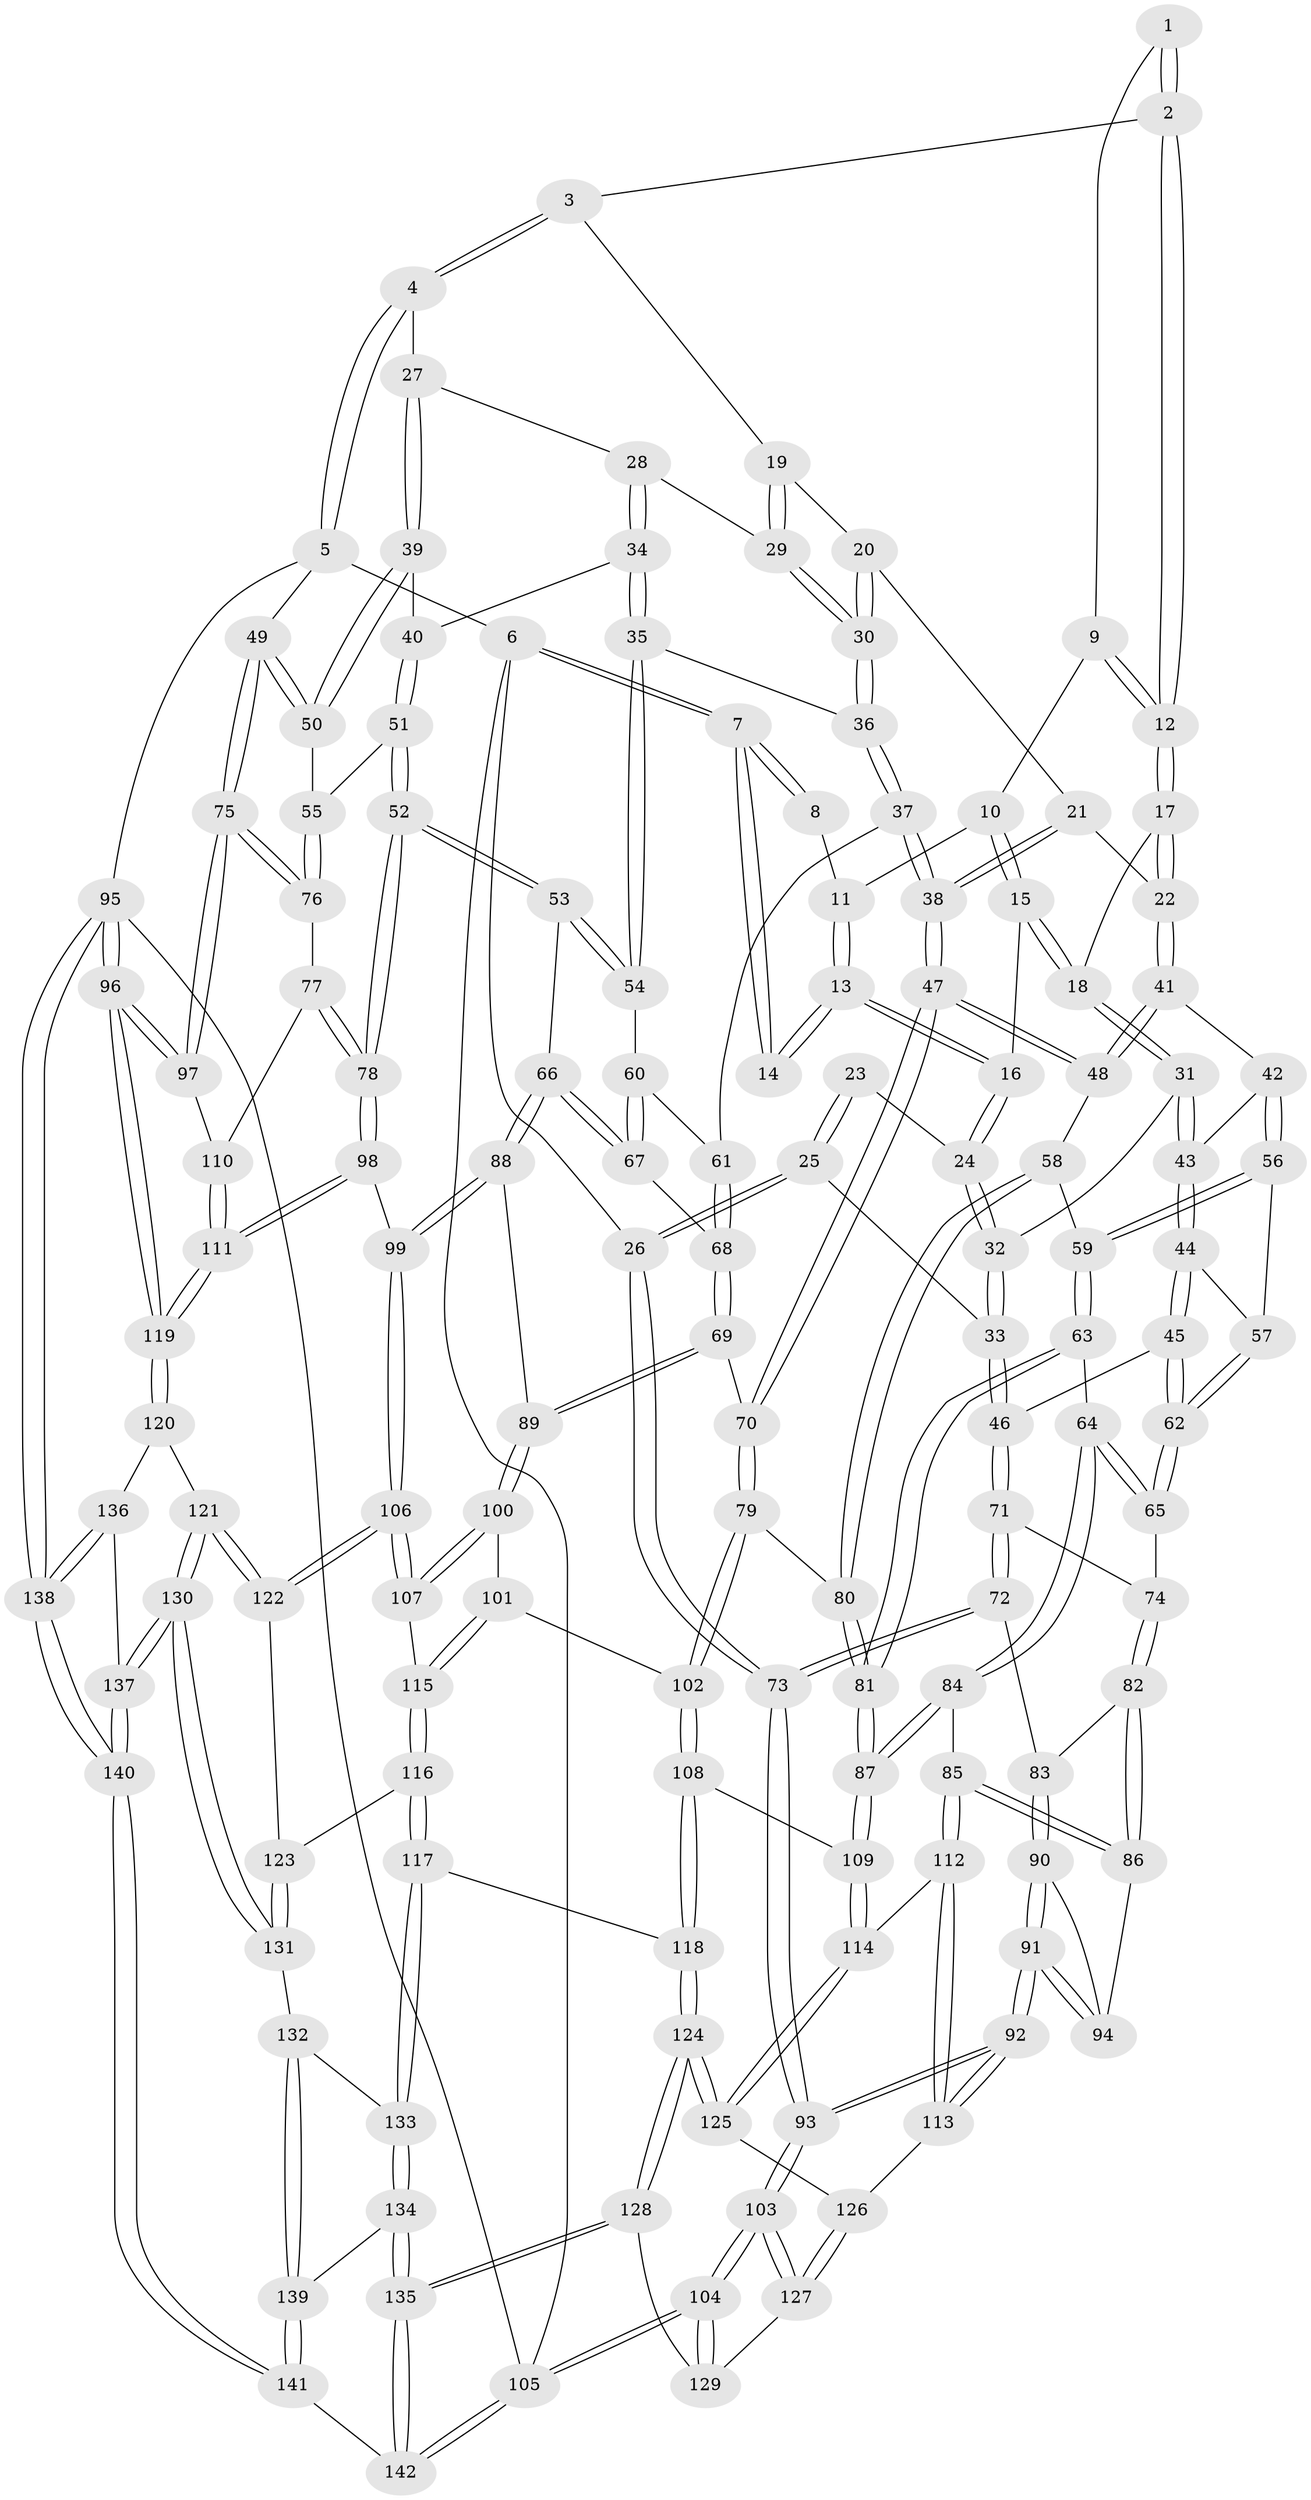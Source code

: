 // coarse degree distribution, {3: 0.09302325581395349, 4: 0.5116279069767442, 6: 0.08139534883720931, 5: 0.3023255813953488, 2: 0.011627906976744186}
// Generated by graph-tools (version 1.1) at 2025/24/03/03/25 07:24:36]
// undirected, 142 vertices, 352 edges
graph export_dot {
graph [start="1"]
  node [color=gray90,style=filled];
  1 [pos="+0.3154595956439986+0"];
  2 [pos="+0.5014318072991362+0"];
  3 [pos="+0.6114253787405316+0"];
  4 [pos="+1+0"];
  5 [pos="+1+0"];
  6 [pos="+0+0"];
  7 [pos="+0+0"];
  8 [pos="+0.045638516030141775+0"];
  9 [pos="+0.28708862775871574+0.05138903277892966"];
  10 [pos="+0.22041759063923144+0.05843383993894427"];
  11 [pos="+0.18647298900574674+0.03260966674448489"];
  12 [pos="+0.3695390802625634+0.08642442032134497"];
  13 [pos="+0.14145786136807623+0.12093715000646345"];
  14 [pos="+0.05417253157214074+0.0759182722507088"];
  15 [pos="+0.24738544882639513+0.12784113443471806"];
  16 [pos="+0.14203714018826882+0.1436640599871077"];
  17 [pos="+0.36822192257467623+0.15900953531089582"];
  18 [pos="+0.2602392371460526+0.14361287474083684"];
  19 [pos="+0.6034064300109525+0"];
  20 [pos="+0.5769605280831305+0.07883536713849926"];
  21 [pos="+0.5368145238174732+0.15720903768213979"];
  22 [pos="+0.37562936513568723+0.17178848554923076"];
  23 [pos="+0.07196590795227538+0.13739143790735014"];
  24 [pos="+0.14197374715834554+0.14391087758353355"];
  25 [pos="+0+0.2537447282113543"];
  26 [pos="+0+0.25085106619875536"];
  27 [pos="+1+0"];
  28 [pos="+0.7770962154462303+0.16167483492596305"];
  29 [pos="+0.7283515372372612+0.16297767314438316"];
  30 [pos="+0.6862349833274335+0.21142520439428383"];
  31 [pos="+0.20050890129976842+0.21462727235054307"];
  32 [pos="+0.14380779220486303+0.1962506104451661"];
  33 [pos="+0.05023681218220281+0.263212216477144"];
  34 [pos="+0.8050709049064871+0.23820529090422293"];
  35 [pos="+0.7718411698597897+0.2777633765540862"];
  36 [pos="+0.6816106604982891+0.22274382588607397"];
  37 [pos="+0.6111411333610927+0.27741644312378794"];
  38 [pos="+0.5760744804679278+0.2711979673302498"];
  39 [pos="+0.8900201963187979+0.2412600130037855"];
  40 [pos="+0.8837071658959227+0.2482354086755923"];
  41 [pos="+0.36743833132271947+0.22292578147015668"];
  42 [pos="+0.31185744920072644+0.258918841122196"];
  43 [pos="+0.21401804496892976+0.23623991011152357"];
  44 [pos="+0.20019614767951008+0.2892370248075895"];
  45 [pos="+0.17551763600342965+0.3359658064863415"];
  46 [pos="+0.11835416392251079+0.33441229238362913"];
  47 [pos="+0.4956903896268564+0.345618790789831"];
  48 [pos="+0.4477542128943117+0.3409025260186687"];
  49 [pos="+1+0.24381340250684105"];
  50 [pos="+1+0.2897584700392021"];
  51 [pos="+0.8960198814813201+0.3478864935750291"];
  52 [pos="+0.8202316509589074+0.4233890373959399"];
  53 [pos="+0.8006127548036807+0.4163106356917685"];
  54 [pos="+0.7662711681897825+0.31039887304686875"];
  55 [pos="+0.9152856772364516+0.3480811112715054"];
  56 [pos="+0.2996540369447408+0.28969021417859697"];
  57 [pos="+0.28211217967936925+0.30408446829170394"];
  58 [pos="+0.44091588224338846+0.34708893137049196"];
  59 [pos="+0.34328647298512266+0.4064160574220854"];
  60 [pos="+0.6549685103599946+0.30304970260765957"];
  61 [pos="+0.6173414783047236+0.2841676125149733"];
  62 [pos="+0.22670208375044312+0.37784172405951644"];
  63 [pos="+0.3370056289501722+0.41418243287457923"];
  64 [pos="+0.2661060826999681+0.42640408342880476"];
  65 [pos="+0.2442549266562938+0.41637854339490554"];
  66 [pos="+0.7453834856415741+0.4277828804679264"];
  67 [pos="+0.7381862735295802+0.42459867776933075"];
  68 [pos="+0.642509786698914+0.4096083509922149"];
  69 [pos="+0.5540417519570587+0.46259442431955133"];
  70 [pos="+0.5498256165870499+0.4608594161136286"];
  71 [pos="+0.10460620935681428+0.38759199855137316"];
  72 [pos="+0.08307885070651937+0.44209739031852663"];
  73 [pos="+0+0.3978871650573625"];
  74 [pos="+0.2123844897141606+0.4373172893721054"];
  75 [pos="+1+0.4076401404405033"];
  76 [pos="+0.9811754545058278+0.40024735522593136"];
  77 [pos="+0.9177333909626046+0.5062589295828788"];
  78 [pos="+0.863693257738003+0.5009842109152445"];
  79 [pos="+0.46103322026119214+0.5221591622818464"];
  80 [pos="+0.4272821543114303+0.5181793732326648"];
  81 [pos="+0.39331121799517643+0.5229187281472661"];
  82 [pos="+0.17280591092110098+0.4703872624952243"];
  83 [pos="+0.0873372697601393+0.448840845724801"];
  84 [pos="+0.27185469776462784+0.5637665607684693"];
  85 [pos="+0.18861031252094126+0.5631689596145298"];
  86 [pos="+0.1812270471219027+0.5562331509423152"];
  87 [pos="+0.3262315551443652+0.6032885379860883"];
  88 [pos="+0.6781766467530498+0.524168464681133"];
  89 [pos="+0.5948540297950458+0.5153044845125127"];
  90 [pos="+0.08042659002441968+0.506513596474608"];
  91 [pos="+0.0019274326234795676+0.6175695326305407"];
  92 [pos="+0+0.6699986309312116"];
  93 [pos="+0+0.694048726202981"];
  94 [pos="+0.1672192111892135+0.5554895959282949"];
  95 [pos="+1+1"];
  96 [pos="+1+0.95684982229621"];
  97 [pos="+1+0.5182514406506212"];
  98 [pos="+0.8184775011862099+0.6104212828567827"];
  99 [pos="+0.7329408702274505+0.633001036349362"];
  100 [pos="+0.5901610726080048+0.5376160083370425"];
  101 [pos="+0.5329795040956499+0.624959729487057"];
  102 [pos="+0.4983774208071863+0.6195045050551375"];
  103 [pos="+0+0.7033378729591494"];
  104 [pos="+0+1"];
  105 [pos="+0+1"];
  106 [pos="+0.6937181289050414+0.6778483706354587"];
  107 [pos="+0.6596739597193886+0.6709399071018981"];
  108 [pos="+0.4102947685774238+0.6864926252159954"];
  109 [pos="+0.3293612902305229+0.6222742113506518"];
  110 [pos="+0.9447345329249756+0.5155043499496368"];
  111 [pos="+0.9819992880576283+0.7939314019029998"];
  112 [pos="+0.16080029698308088+0.6539971012536118"];
  113 [pos="+0.04571629876581182+0.6947753458057769"];
  114 [pos="+0.24820935129931007+0.7043125946400286"];
  115 [pos="+0.5809531871033173+0.6756457066323956"];
  116 [pos="+0.5108118937094318+0.7942919224051743"];
  117 [pos="+0.4819224724642923+0.8045107559169268"];
  118 [pos="+0.43940700707270025+0.8078169103261913"];
  119 [pos="+0.9957746525067119+0.8145384518572553"];
  120 [pos="+0.8239724543730125+0.8351082421719326"];
  121 [pos="+0.7823003562925012+0.8217968679394425"];
  122 [pos="+0.7043224203094804+0.7517108871435008"];
  123 [pos="+0.6147420056204048+0.818448434559358"];
  124 [pos="+0.30902192547096496+0.9495946658565219"];
  125 [pos="+0.2438851510851022+0.7543179079275318"];
  126 [pos="+0.10165767978449906+0.748956045200308"];
  127 [pos="+0.1481771169727675+0.8845943182523112"];
  128 [pos="+0.3067207210757779+0.9558960457609714"];
  129 [pos="+0.15797695806535722+0.8979081356915842"];
  130 [pos="+0.6593407426885121+0.9200242931440277"];
  131 [pos="+0.6432171333012218+0.9142549943121671"];
  132 [pos="+0.6190612533896496+0.9264043911270021"];
  133 [pos="+0.5606866985423758+0.9124080183218859"];
  134 [pos="+0.4153365238049302+1"];
  135 [pos="+0.33393332602041786+1"];
  136 [pos="+0.7976469030397525+0.8948214506512602"];
  137 [pos="+0.7052430767299134+0.9834587515553619"];
  138 [pos="+0.8176226016519528+1"];
  139 [pos="+0.6037799482225881+0.9528920717990155"];
  140 [pos="+0.7780038322496945+1"];
  141 [pos="+0.6344144782342751+1"];
  142 [pos="+0.33318142118318256+1"];
  1 -- 2;
  1 -- 2;
  1 -- 9;
  2 -- 3;
  2 -- 12;
  2 -- 12;
  3 -- 4;
  3 -- 4;
  3 -- 19;
  4 -- 5;
  4 -- 5;
  4 -- 27;
  5 -- 6;
  5 -- 49;
  5 -- 95;
  6 -- 7;
  6 -- 7;
  6 -- 26;
  6 -- 105;
  7 -- 8;
  7 -- 8;
  7 -- 14;
  7 -- 14;
  8 -- 11;
  9 -- 10;
  9 -- 12;
  9 -- 12;
  10 -- 11;
  10 -- 15;
  10 -- 15;
  11 -- 13;
  11 -- 13;
  12 -- 17;
  12 -- 17;
  13 -- 14;
  13 -- 14;
  13 -- 16;
  13 -- 16;
  15 -- 16;
  15 -- 18;
  15 -- 18;
  16 -- 24;
  16 -- 24;
  17 -- 18;
  17 -- 22;
  17 -- 22;
  18 -- 31;
  18 -- 31;
  19 -- 20;
  19 -- 29;
  19 -- 29;
  20 -- 21;
  20 -- 30;
  20 -- 30;
  21 -- 22;
  21 -- 38;
  21 -- 38;
  22 -- 41;
  22 -- 41;
  23 -- 24;
  23 -- 25;
  23 -- 25;
  24 -- 32;
  24 -- 32;
  25 -- 26;
  25 -- 26;
  25 -- 33;
  26 -- 73;
  26 -- 73;
  27 -- 28;
  27 -- 39;
  27 -- 39;
  28 -- 29;
  28 -- 34;
  28 -- 34;
  29 -- 30;
  29 -- 30;
  30 -- 36;
  30 -- 36;
  31 -- 32;
  31 -- 43;
  31 -- 43;
  32 -- 33;
  32 -- 33;
  33 -- 46;
  33 -- 46;
  34 -- 35;
  34 -- 35;
  34 -- 40;
  35 -- 36;
  35 -- 54;
  35 -- 54;
  36 -- 37;
  36 -- 37;
  37 -- 38;
  37 -- 38;
  37 -- 61;
  38 -- 47;
  38 -- 47;
  39 -- 40;
  39 -- 50;
  39 -- 50;
  40 -- 51;
  40 -- 51;
  41 -- 42;
  41 -- 48;
  41 -- 48;
  42 -- 43;
  42 -- 56;
  42 -- 56;
  43 -- 44;
  43 -- 44;
  44 -- 45;
  44 -- 45;
  44 -- 57;
  45 -- 46;
  45 -- 62;
  45 -- 62;
  46 -- 71;
  46 -- 71;
  47 -- 48;
  47 -- 48;
  47 -- 70;
  47 -- 70;
  48 -- 58;
  49 -- 50;
  49 -- 50;
  49 -- 75;
  49 -- 75;
  50 -- 55;
  51 -- 52;
  51 -- 52;
  51 -- 55;
  52 -- 53;
  52 -- 53;
  52 -- 78;
  52 -- 78;
  53 -- 54;
  53 -- 54;
  53 -- 66;
  54 -- 60;
  55 -- 76;
  55 -- 76;
  56 -- 57;
  56 -- 59;
  56 -- 59;
  57 -- 62;
  57 -- 62;
  58 -- 59;
  58 -- 80;
  58 -- 80;
  59 -- 63;
  59 -- 63;
  60 -- 61;
  60 -- 67;
  60 -- 67;
  61 -- 68;
  61 -- 68;
  62 -- 65;
  62 -- 65;
  63 -- 64;
  63 -- 81;
  63 -- 81;
  64 -- 65;
  64 -- 65;
  64 -- 84;
  64 -- 84;
  65 -- 74;
  66 -- 67;
  66 -- 67;
  66 -- 88;
  66 -- 88;
  67 -- 68;
  68 -- 69;
  68 -- 69;
  69 -- 70;
  69 -- 89;
  69 -- 89;
  70 -- 79;
  70 -- 79;
  71 -- 72;
  71 -- 72;
  71 -- 74;
  72 -- 73;
  72 -- 73;
  72 -- 83;
  73 -- 93;
  73 -- 93;
  74 -- 82;
  74 -- 82;
  75 -- 76;
  75 -- 76;
  75 -- 97;
  75 -- 97;
  76 -- 77;
  77 -- 78;
  77 -- 78;
  77 -- 110;
  78 -- 98;
  78 -- 98;
  79 -- 80;
  79 -- 102;
  79 -- 102;
  80 -- 81;
  80 -- 81;
  81 -- 87;
  81 -- 87;
  82 -- 83;
  82 -- 86;
  82 -- 86;
  83 -- 90;
  83 -- 90;
  84 -- 85;
  84 -- 87;
  84 -- 87;
  85 -- 86;
  85 -- 86;
  85 -- 112;
  85 -- 112;
  86 -- 94;
  87 -- 109;
  87 -- 109;
  88 -- 89;
  88 -- 99;
  88 -- 99;
  89 -- 100;
  89 -- 100;
  90 -- 91;
  90 -- 91;
  90 -- 94;
  91 -- 92;
  91 -- 92;
  91 -- 94;
  91 -- 94;
  92 -- 93;
  92 -- 93;
  92 -- 113;
  92 -- 113;
  93 -- 103;
  93 -- 103;
  95 -- 96;
  95 -- 96;
  95 -- 138;
  95 -- 138;
  95 -- 105;
  96 -- 97;
  96 -- 97;
  96 -- 119;
  96 -- 119;
  97 -- 110;
  98 -- 99;
  98 -- 111;
  98 -- 111;
  99 -- 106;
  99 -- 106;
  100 -- 101;
  100 -- 107;
  100 -- 107;
  101 -- 102;
  101 -- 115;
  101 -- 115;
  102 -- 108;
  102 -- 108;
  103 -- 104;
  103 -- 104;
  103 -- 127;
  103 -- 127;
  104 -- 105;
  104 -- 105;
  104 -- 129;
  104 -- 129;
  105 -- 142;
  105 -- 142;
  106 -- 107;
  106 -- 107;
  106 -- 122;
  106 -- 122;
  107 -- 115;
  108 -- 109;
  108 -- 118;
  108 -- 118;
  109 -- 114;
  109 -- 114;
  110 -- 111;
  110 -- 111;
  111 -- 119;
  111 -- 119;
  112 -- 113;
  112 -- 113;
  112 -- 114;
  113 -- 126;
  114 -- 125;
  114 -- 125;
  115 -- 116;
  115 -- 116;
  116 -- 117;
  116 -- 117;
  116 -- 123;
  117 -- 118;
  117 -- 133;
  117 -- 133;
  118 -- 124;
  118 -- 124;
  119 -- 120;
  119 -- 120;
  120 -- 121;
  120 -- 136;
  121 -- 122;
  121 -- 122;
  121 -- 130;
  121 -- 130;
  122 -- 123;
  123 -- 131;
  123 -- 131;
  124 -- 125;
  124 -- 125;
  124 -- 128;
  124 -- 128;
  125 -- 126;
  126 -- 127;
  126 -- 127;
  127 -- 129;
  128 -- 129;
  128 -- 135;
  128 -- 135;
  130 -- 131;
  130 -- 131;
  130 -- 137;
  130 -- 137;
  131 -- 132;
  132 -- 133;
  132 -- 139;
  132 -- 139;
  133 -- 134;
  133 -- 134;
  134 -- 135;
  134 -- 135;
  134 -- 139;
  135 -- 142;
  135 -- 142;
  136 -- 137;
  136 -- 138;
  136 -- 138;
  137 -- 140;
  137 -- 140;
  138 -- 140;
  138 -- 140;
  139 -- 141;
  139 -- 141;
  140 -- 141;
  140 -- 141;
  141 -- 142;
}
